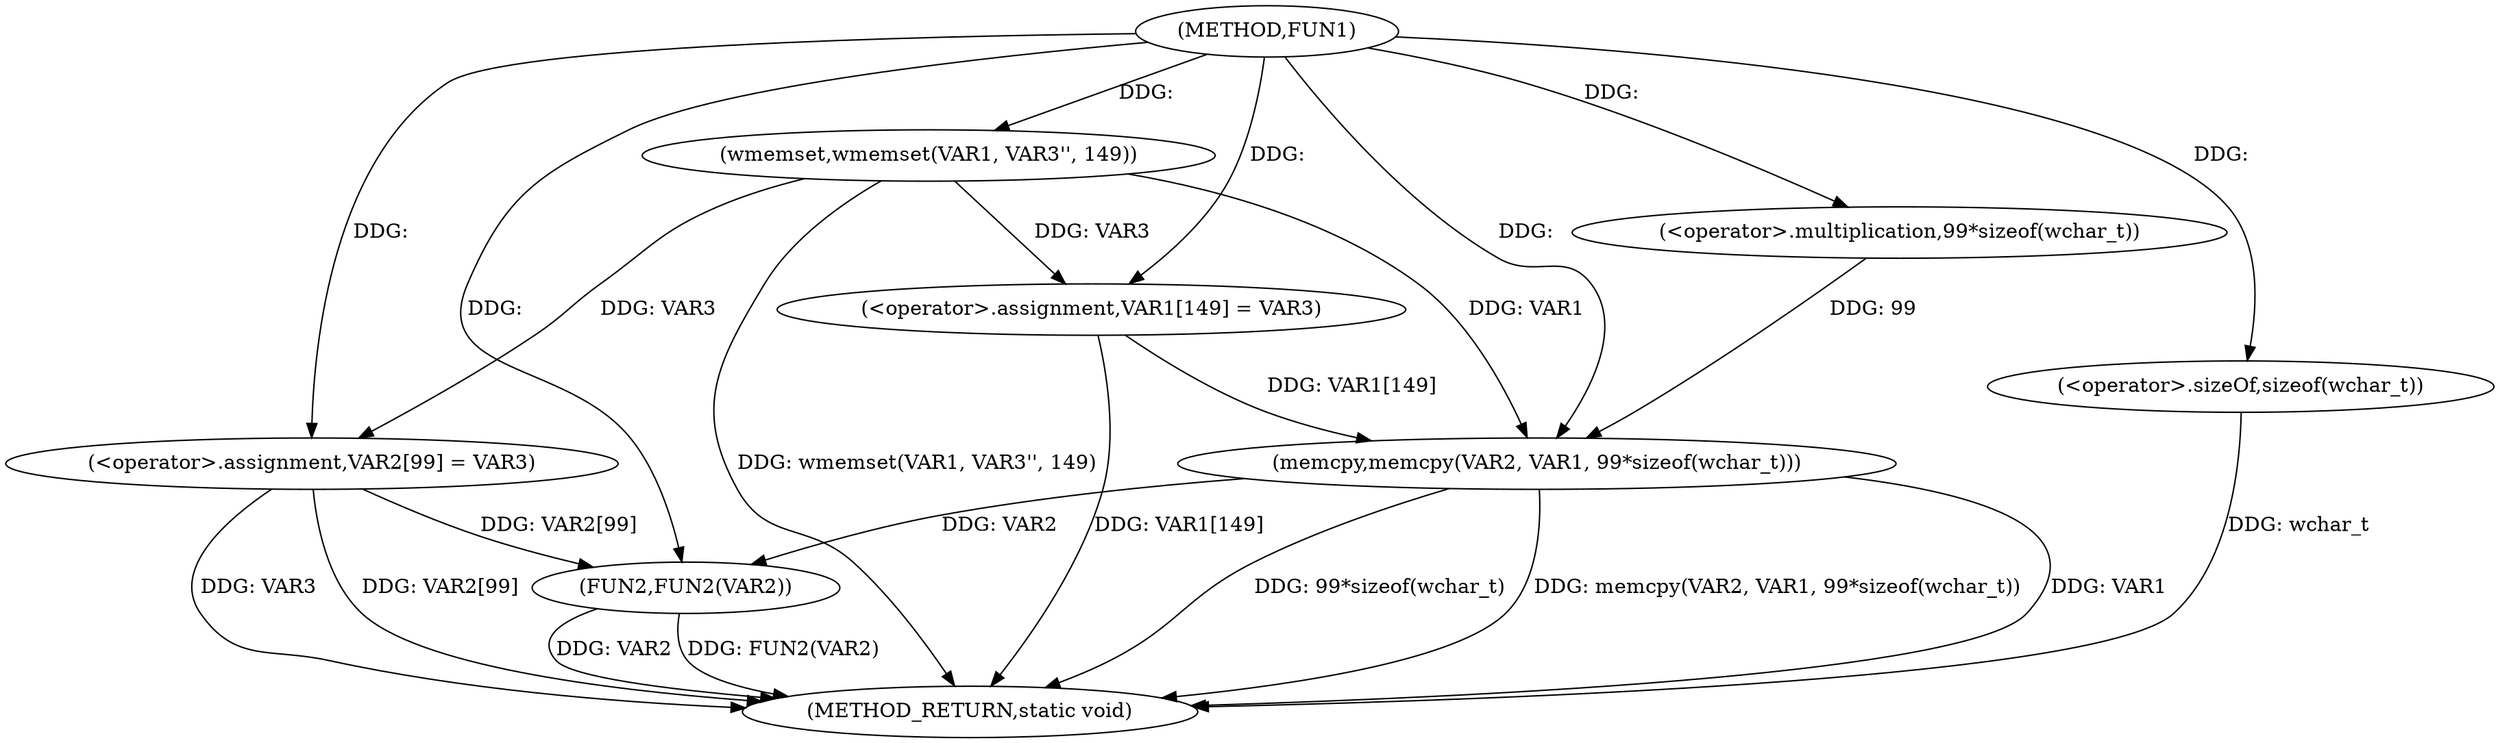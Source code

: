 digraph FUN1 {  
"1000100" [label = "(METHOD,FUN1)" ]
"1000128" [label = "(METHOD_RETURN,static void)" ]
"1000105" [label = "(wmemset,wmemset(VAR1, VAR3'', 149))" ]
"1000109" [label = "(<operator>.assignment,VAR1[149] = VAR3)" ]
"1000114" [label = "(memcpy,memcpy(VAR2, VAR1, 99*sizeof(wchar_t)))" ]
"1000117" [label = "(<operator>.multiplication,99*sizeof(wchar_t))" ]
"1000119" [label = "(<operator>.sizeOf,sizeof(wchar_t))" ]
"1000121" [label = "(<operator>.assignment,VAR2[99] = VAR3)" ]
"1000126" [label = "(FUN2,FUN2(VAR2))" ]
  "1000114" -> "1000128"  [ label = "DDG: 99*sizeof(wchar_t)"] 
  "1000126" -> "1000128"  [ label = "DDG: FUN2(VAR2)"] 
  "1000121" -> "1000128"  [ label = "DDG: VAR3"] 
  "1000105" -> "1000128"  [ label = "DDG: wmemset(VAR1, VAR3'', 149)"] 
  "1000114" -> "1000128"  [ label = "DDG: memcpy(VAR2, VAR1, 99*sizeof(wchar_t))"] 
  "1000126" -> "1000128"  [ label = "DDG: VAR2"] 
  "1000121" -> "1000128"  [ label = "DDG: VAR2[99]"] 
  "1000114" -> "1000128"  [ label = "DDG: VAR1"] 
  "1000109" -> "1000128"  [ label = "DDG: VAR1[149]"] 
  "1000119" -> "1000128"  [ label = "DDG: wchar_t"] 
  "1000100" -> "1000105"  [ label = "DDG: "] 
  "1000105" -> "1000109"  [ label = "DDG: VAR3"] 
  "1000100" -> "1000109"  [ label = "DDG: "] 
  "1000100" -> "1000114"  [ label = "DDG: "] 
  "1000109" -> "1000114"  [ label = "DDG: VAR1[149]"] 
  "1000105" -> "1000114"  [ label = "DDG: VAR1"] 
  "1000117" -> "1000114"  [ label = "DDG: 99"] 
  "1000100" -> "1000117"  [ label = "DDG: "] 
  "1000100" -> "1000119"  [ label = "DDG: "] 
  "1000100" -> "1000121"  [ label = "DDG: "] 
  "1000105" -> "1000121"  [ label = "DDG: VAR3"] 
  "1000114" -> "1000126"  [ label = "DDG: VAR2"] 
  "1000121" -> "1000126"  [ label = "DDG: VAR2[99]"] 
  "1000100" -> "1000126"  [ label = "DDG: "] 
}

